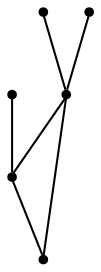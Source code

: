 graph {
  node [shape=point,comment="{\"directed\":false,\"doi\":\"10.1007/3-540-37623-2_18\",\"figure\":\"4 (1)\"}"]

  v0 [pos="799.2409115678472,1165.499962700738"]
  v1 [pos="622.9744779582365,1664.2500135633684"]
  v2 [pos="467.7100289116879,1095.0000339084204"]
  v3 [pos="493.7124647950351,1692.5000084771054"]
  v4 [pos="444.20791406476576,1636.0000186496313"]
  v5 [pos="401.95393191025596,1191.5000491672095"]

  v5 -- v1 [id="-2",pos="401.95393191025596,1191.5000491672095 407.5045136276917,1219.6876102023657 407.5045136276917,1219.6876102023657 407.5045136276917,1219.6876102023657 415.3427272716973,1245.5583784315324 431.01502158746916,1297.3001692030168 455.70482548760145,1320.4251183403867 480.39043283130616,1343.5542636447485 514.0936133435596,1338.066821628147 543.4838147794011,1323.5625796847876 572.8698196588149,1309.0584648980039 597.9513657430484,1285.5416191948789 621.0701315187246,1283.9709811740454 644.1931574350166,1282.4042850070532 665.3534030427512,1302.7876112196184 688.4722959868039,1338.8501061333554 711.5911253466683,1374.9084048801 736.6725442625253,1426.650068495009 739.4145487986694,1471.3375939263242 742.1606227228647,1516.0207960340715 722.5670279305938,1553.6501142713762 699.4441291826784,1585.00845167372 676.3252998228139,1616.3667890760637 649.67697575474,1641.454272800022 636.3548802068227,1653.995980156793 622.9744779582365,1664.2500135633684 622.9744779582365,1664.2500135633684 622.9744779582365,1664.2500135633684"]
  v4 -- v3 [id="-3",pos="444.20791406476576,1636.0000186496313 437.6781358475475,1645.766788058811 437.6781358475475,1645.766788058811 437.6781358475475,1645.766788058811 431.0191545597085,1653.212568495009 417.6929260395519,1668.1084526909726 414.16762788777004,1694.7625054253476 410.63813317956055,1721.416685316298 416.9095688397259,1759.8294152153867 432.97354175541074,1771.9792260064023 449.04158405914654,1784.1333601209856 474.9024179551551,1770.0210147433813 486.66186849147147,1751.6000959608293 498.4171224713602,1733.1751081678606 496.0668601193173,1710.441801283095 493.7124647950351,1692.5000084771054"]
  v4 -- v1 [id="-5",pos="444.20791406476576,1636.0000186496313 446.2997702755673,1611.2709893120664 446.2997702755673,1611.2709893120664 446.2997702755673,1611.2709893120664 448.2582904435089,1586.5793440077043 452.1795273358196,1537.187661064996 466.2849800835629,1503.087573581272 480.39043283130616,1468.9834170871313 504.6884945473372,1450.1709832085508 516.4437485272259,1421.1626264784074 528.1990660913029,1392.1583387586809 527.4156453072886,1352.958382500543 532.5076578587224,1325.9125603569883 537.604121303337,1298.8667382134336 548.5759544992114,1283.9709811740454 555.2390687592898,1262.8042432996965 561.8980500471288,1241.637632581923 564.2523817872226,1214.2001681857641 572.0864624589889,1196.5626610649958 579.9246761029945,1178.9209577772356 593.2509046231511,1171.0832807752824 604.2227378190255,1179.3167961968318 615.1946345990882,1187.5459882948137 623.8162690271081,1211.850060356988 624.2079476270211,1244.7750939263242 624.599626226934,1277.7001274956601 616.7614761671167,1319.249937269423 615.9779917989142,1358.0543094211157 615.1946345990882,1396.8626234266496 621.4618737028259,1432.9207950168188 625.3831105951366,1466.2417941623266 629.3000873468314,1499.5584699842668 630.8668653306718,1530.1333957248266 629.6917659467445,1562.666659884983 628.5166665628171,1595.2001783582903 624.599626226934,1629.6959771050351 622.6369730867532,1646.9418419731992 622.9744779582365,1664.2500135633684 622.9744779582365,1664.2500135633684 622.9744779582365,1664.2500135633684"]
  v2 -- v4 [id="-7",pos="467.7100289116879,1095.0000339084204 478.0402340634516,1098.1751335991755 490.5830417995939,1101.3125949435766 499.9880970116281,1118.166690402561 509.3889556672346,1135.0209130181208 515.6603913273999,1165.5959659152563 509.3889556672346,1196.1708916558161 503.12171656349693,1226.7459445529516 484.3116061394286,1257.316801283095 461.18864380732487,1286.3251580132383 438.06981444746043,1315.3293185763891 410.63813317956055,1342.766782972548 394.9616423073611,1360.0167168511289 379.2894115757776,1377.262581719293 375.36817468346686,1384.3167199028867 384.773229895501,1400.7793002658423 394.17828510753515,1417.2459496392148 416.9095688397259,1443.1126488579648 422.00170855953627,1469.3749321831601 427.097981251586,1495.637596978082 414.5551735154437,1522.291649712457 415.73027289937096,1550.1249525282121 416.9095688397259,1577.9543134901262 431.7984423714834,1606.9583468967016 439.24497741557605,1621.4624616834856 444.20791406476576,1636.0000186496313 444.20791406476576,1636.0000186496313 444.20791406476576,1636.0000186496313"]
  v0 -- v4 [id="-9",pos="799.2409115678472,1165.499962700738 791.5317102418974,1178.9209577772356 783.6977567385078,1194.6001264784074 769.9798496184382,1193.8167148166235 756.2660118864196,1193.0334303114153 736.6725442625253,1175.7875654432512 719.4292754064855,1170.6917656792536 702.1860065504459,1165.5959659152563 687.2971330186883,1172.65010409885 685.7302914506597,1194.9959648980036 684.1635770510078,1217.3376295301653 695.9187674467082,1254.9668206108945 686.5137758188623,1296.5166303846574 677.1086570226399,1338.066821628147 646.5433562028712,1383.5334353976782 615.9779917989142,1412.1501498752173 585.4126909791455,1440.7626681857641 554.8473901593768,1452.5208367241758 526.2405459233613,1487.016762627496 497.6337016873459,1521.5084923638242 470.98957417569966,1578.7375979953345 457.663345655543,1607.3501163058813 444.34125010762574,1635.9668307834204 457.663345655543,1607.3501163058813 457.663345655543,1607.3501163058813 444.20791406476576,1636.0000186496313 444.20791406476576,1636.0000186496313 444.20791406476576,1636.0000186496313"]
  v1 -- v3 [id="-4",pos="622.9744779582365,1664.2500135633684 634.3963600388812,1672.8126102023657 634.3963600388812,1672.8126102023657 634.3963600388812,1672.8126102023657 648.1101341867114,1683.7876213921445 675.5418790387996,1705.7376437717016 706.8906006425826,1714.3625471327043 738.2393858305538,1722.9835086398657 773.5092807424593,1718.279223971897 783.6977567385078,1692.0168134901262 793.8862327345562,1665.7542758517798 778.993162646371,1617.9334852430559 757.8328534544481,1579.9126519097226 736.6725442625253,1541.8918185763891 709.2409265788137,1513.6709425184465 673.5834224550464,1511.7082807752824 637.9217217748513,1509.749942355686 594.0343254071653,1534.0542687310117 563.0772824032954,1566.9793023003476 532.1160428429977,1599.904208713108 514.0936133435596,1641.454272800022 505.08023673143845,1662.2292412651914 493.7124647950351,1692.5000084771054 493.7124647950351,1692.5000084771054 493.7124647950351,1692.5000084771054"]
}